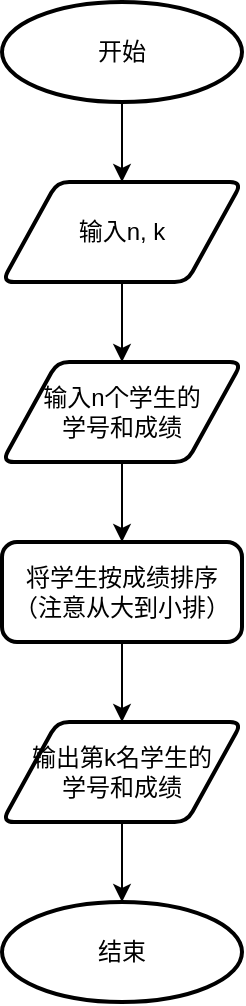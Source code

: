 <mxfile version="14.5.1" type="github">
  <diagram id="U2s2qpfkrJlVefAINCj7" name="Page-1">
    <mxGraphModel dx="1038" dy="548" grid="1" gridSize="10" guides="1" tooltips="1" connect="1" arrows="1" fold="1" page="1" pageScale="1" pageWidth="850" pageHeight="1100" math="0" shadow="0">
      <root>
        <mxCell id="0" />
        <mxCell id="1" parent="0" />
        <mxCell id="e83pzPR838Jntq9zoFIj-7" value="" style="edgeStyle=orthogonalEdgeStyle;rounded=0;orthogonalLoop=1;jettySize=auto;html=1;" edge="1" parent="1" source="e83pzPR838Jntq9zoFIj-1" target="e83pzPR838Jntq9zoFIj-3">
          <mxGeometry relative="1" as="geometry" />
        </mxCell>
        <mxCell id="e83pzPR838Jntq9zoFIj-1" value="开始" style="strokeWidth=2;html=1;shape=mxgraph.flowchart.start_1;whiteSpace=wrap;" vertex="1" parent="1">
          <mxGeometry x="200" y="40" width="120" height="50" as="geometry" />
        </mxCell>
        <mxCell id="e83pzPR838Jntq9zoFIj-2" value="结束" style="strokeWidth=2;html=1;shape=mxgraph.flowchart.start_1;whiteSpace=wrap;" vertex="1" parent="1">
          <mxGeometry x="200" y="490" width="120" height="50" as="geometry" />
        </mxCell>
        <mxCell id="e83pzPR838Jntq9zoFIj-8" value="" style="edgeStyle=orthogonalEdgeStyle;rounded=0;orthogonalLoop=1;jettySize=auto;html=1;" edge="1" parent="1" source="e83pzPR838Jntq9zoFIj-3" target="e83pzPR838Jntq9zoFIj-4">
          <mxGeometry relative="1" as="geometry" />
        </mxCell>
        <mxCell id="e83pzPR838Jntq9zoFIj-3" value="输入n, k&lt;span style=&quot;color: rgba(0 , 0 , 0 , 0) ; font-family: monospace ; font-size: 0px&quot;&gt;%3CmxGraphModel%3E%3Croot%3E%3CmxCell%20id%3D%220%22%2F%3E%3CmxCell%20id%3D%221%22%20parent%3D%220%22%2F%3E%3CmxCell%20id%3D%222%22%20value%3D%22%E5%BC%80%E5%A7%8B%22%20style%3D%22strokeWidth%3D2%3Bhtml%3D1%3Bshape%3Dmxgraph.flowchart.start_1%3BwhiteSpace%3Dwrap%3B%22%20vertex%3D%221%22%20parent%3D%221%22%3E%3CmxGeometry%20x%3D%22200%22%20y%3D%2240%22%20width%3D%22120%22%20height%3D%2250%22%20as%3D%22geometry%22%2F%3E%3C%2FmxCell%3E%3C%2Froot%3E%3C%2FmxGraphModel%3E&lt;/span&gt;" style="shape=parallelogram;html=1;strokeWidth=2;perimeter=parallelogramPerimeter;whiteSpace=wrap;rounded=1;arcSize=12;size=0.23;" vertex="1" parent="1">
          <mxGeometry x="200" y="130" width="120" height="50" as="geometry" />
        </mxCell>
        <mxCell id="e83pzPR838Jntq9zoFIj-9" value="" style="edgeStyle=orthogonalEdgeStyle;rounded=0;orthogonalLoop=1;jettySize=auto;html=1;" edge="1" parent="1" source="e83pzPR838Jntq9zoFIj-4" target="e83pzPR838Jntq9zoFIj-5">
          <mxGeometry relative="1" as="geometry" />
        </mxCell>
        <mxCell id="e83pzPR838Jntq9zoFIj-4" value="输入n个学生的&lt;br&gt;学号和成绩&lt;span style=&quot;color: rgba(0 , 0 , 0 , 0) ; font-family: monospace ; font-size: 0px&quot;&gt;%3CmxGraphModel%3E%3Croot%3E%3CmxCell%20id%3D%220%22%2F%3E%3CmxCell%20id%3D%221%22%20parent%3D%220%22%2F%3E%3CmxCell%20id%3D%222%22%20value%3D%22%E5%BC%80%E5%A7%8B%22%20style%3D%22strokeWidth%3D2%3Bhtml%3D1%3Bshape%3Dmxgraph.flowchart.start_1%3BwhiteSpace%3Dwrap%3B%22%20vertex%3D%221%22%20parent%3D%221%22%3E%3CmxGeometry%20x%3D%22200%22%20y%3D%2240%22%20width%3D%22120%22%20height%3D%2250%22%20as%3D%22geometry%22%2F%3E%3C%2FmxCell%3E%3C%2Froot%3E%3C%2FmxGraphModel%3E&lt;/span&gt;" style="shape=parallelogram;html=1;strokeWidth=2;perimeter=parallelogramPerimeter;whiteSpace=wrap;rounded=1;arcSize=12;size=0.23;" vertex="1" parent="1">
          <mxGeometry x="200" y="220" width="120" height="50" as="geometry" />
        </mxCell>
        <mxCell id="e83pzPR838Jntq9zoFIj-10" value="" style="edgeStyle=orthogonalEdgeStyle;rounded=0;orthogonalLoop=1;jettySize=auto;html=1;" edge="1" parent="1" source="e83pzPR838Jntq9zoFIj-5" target="e83pzPR838Jntq9zoFIj-6">
          <mxGeometry relative="1" as="geometry" />
        </mxCell>
        <mxCell id="e83pzPR838Jntq9zoFIj-5" value="将学生按成绩排序&lt;br&gt;（注意从大到小排）" style="rounded=1;whiteSpace=wrap;html=1;strokeWidth=2;" vertex="1" parent="1">
          <mxGeometry x="200" y="310" width="120" height="50" as="geometry" />
        </mxCell>
        <mxCell id="e83pzPR838Jntq9zoFIj-11" value="" style="edgeStyle=orthogonalEdgeStyle;rounded=0;orthogonalLoop=1;jettySize=auto;html=1;" edge="1" parent="1" source="e83pzPR838Jntq9zoFIj-6" target="e83pzPR838Jntq9zoFIj-2">
          <mxGeometry relative="1" as="geometry" />
        </mxCell>
        <mxCell id="e83pzPR838Jntq9zoFIj-6" value="输出第k名学生的&lt;br&gt;学号和成绩" style="shape=parallelogram;html=1;strokeWidth=2;perimeter=parallelogramPerimeter;whiteSpace=wrap;rounded=1;arcSize=12;size=0.23;" vertex="1" parent="1">
          <mxGeometry x="200" y="400" width="120" height="50" as="geometry" />
        </mxCell>
      </root>
    </mxGraphModel>
  </diagram>
</mxfile>
